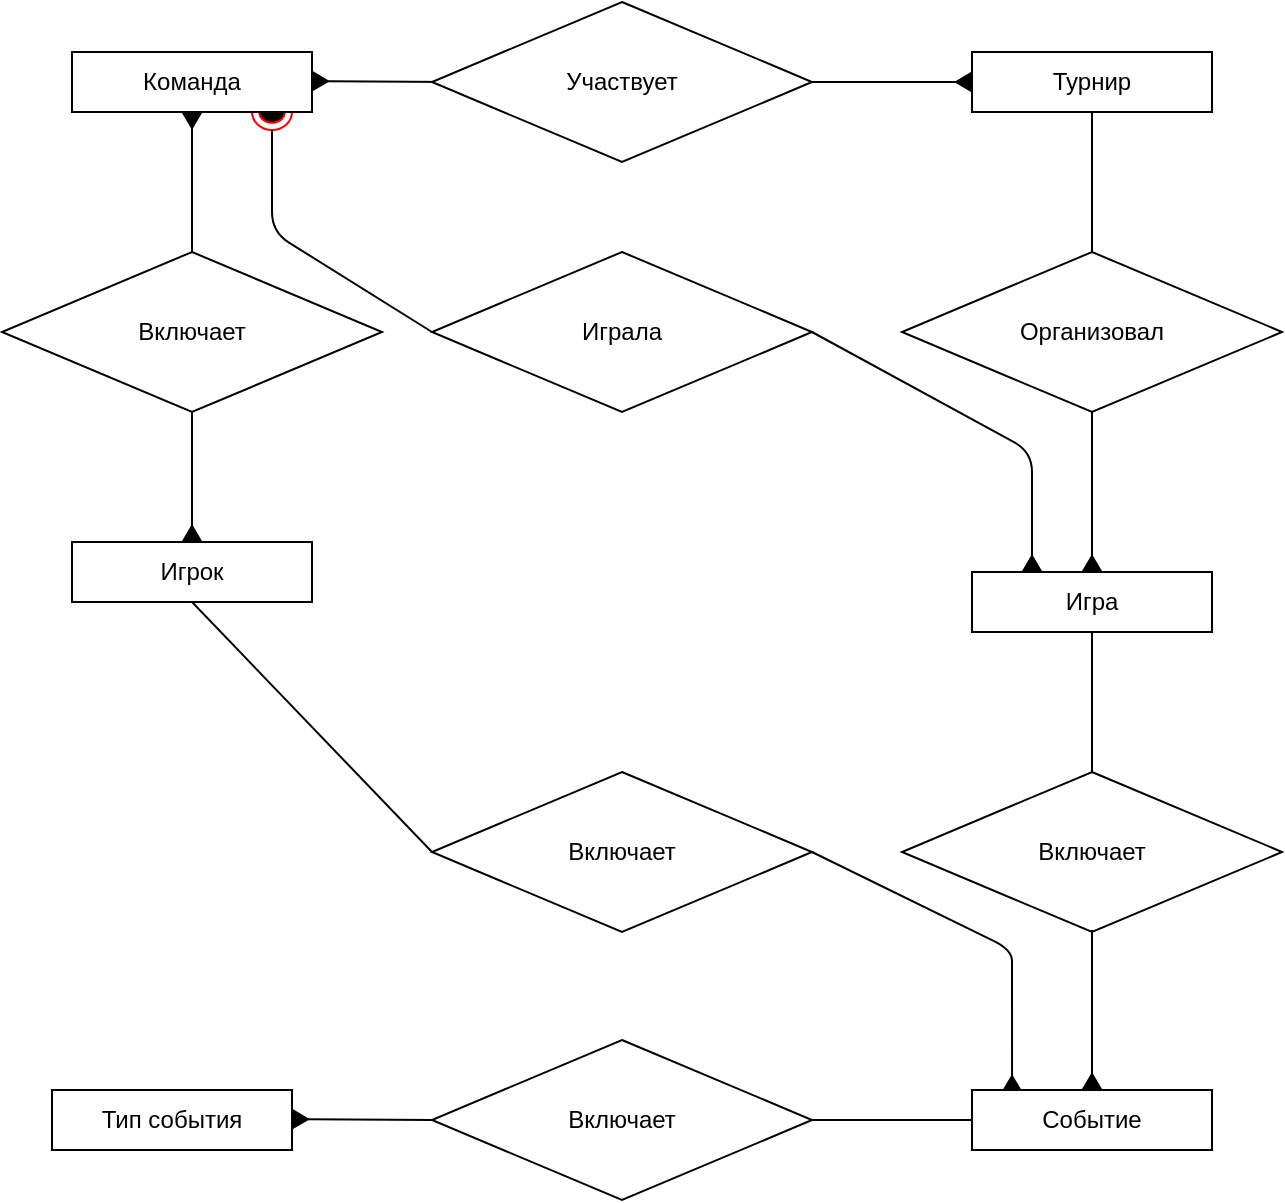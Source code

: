 <mxfile pages="1" version="11.2.8" type="github"><diagram id="CDyXHjdGUTcuaWAjHh6D" name="Page-1"><mxGraphModel dx="1422" dy="723" grid="1" gridSize="10" guides="1" tooltips="1" connect="1" arrows="1" fold="1" page="1" pageScale="1" pageWidth="827" pageHeight="1169" math="0" shadow="0"><root><mxCell id="0"/><mxCell id="1" parent="0"/><mxCell id="TPaCilv_U0LVwrd-3klB-37" value="" style="ellipse;html=1;shape=endState;fillColor=#000000;strokeColor=#ff0000;" vertex="1" parent="1"><mxGeometry x="150" y="111" width="20" height="18" as="geometry"/></mxCell><mxCell id="TPaCilv_U0LVwrd-3klB-33" value="" style="endArrow=diamondThin;endFill=1;endSize=16;html=1;exitX=1;exitY=0.5;exitDx=0;exitDy=0;" edge="1" parent="1" source="TPaCilv_U0LVwrd-3klB-3"><mxGeometry width="160" relative="1" as="geometry"><mxPoint x="130" y="265" as="sourcePoint"/><mxPoint x="520" y="105" as="targetPoint"/></mxGeometry></mxCell><mxCell id="TPaCilv_U0LVwrd-3klB-29" value="" style="endArrow=diamondThin;endFill=1;endSize=16;html=1;exitX=0.5;exitY=1;exitDx=0;exitDy=0;" edge="1" parent="1"><mxGeometry width="160" relative="1" as="geometry"><mxPoint x="120" y="255" as="sourcePoint"/><mxPoint x="120" y="345" as="targetPoint"/></mxGeometry></mxCell><mxCell id="TPaCilv_U0LVwrd-3klB-32" value="" style="endArrow=diamondThin;endFill=1;endSize=16;html=1;exitX=1;exitY=0.5;exitDx=0;exitDy=0;entryX=0.167;entryY=0.367;entryDx=0;entryDy=0;entryPerimeter=0;" edge="1" parent="1" source="TPaCilv_U0LVwrd-3klB-22" target="TPaCilv_U0LVwrd-3klB-17"><mxGeometry width="160" relative="1" as="geometry"><mxPoint x="420" y="479" as="sourcePoint"/><mxPoint x="530" y="608.99" as="targetPoint"/><Array as="points"><mxPoint x="530" y="539"/><mxPoint x="530" y="550"/></Array></mxGeometry></mxCell><mxCell id="TPaCilv_U0LVwrd-3klB-27" value="" style="endArrow=diamondThin;endFill=1;endSize=16;html=1;exitX=0.5;exitY=0;exitDx=0;exitDy=0;" edge="1" parent="1" source="TPaCilv_U0LVwrd-3klB-26"><mxGeometry width="160" relative="1" as="geometry"><mxPoint x="140" y="160.5" as="sourcePoint"/><mxPoint x="120" y="110" as="targetPoint"/></mxGeometry></mxCell><mxCell id="TPaCilv_U0LVwrd-3klB-2" value="" style="endArrow=diamondThin;endFill=1;endSize=16;html=1;" edge="1" parent="1"><mxGeometry width="160" relative="1" as="geometry"><mxPoint x="250" y="105" as="sourcePoint"/><mxPoint x="170" y="104.5" as="targetPoint"/></mxGeometry></mxCell><mxCell id="TPaCilv_U0LVwrd-3klB-4" value="" style="endArrow=diamondThin;endFill=1;endSize=16;html=1;exitX=1;exitY=0.5;exitDx=0;exitDy=0;entryX=0.25;entryY=0.333;entryDx=0;entryDy=0;entryPerimeter=0;" edge="1" parent="1" source="TPaCilv_U0LVwrd-3klB-13" target="TPaCilv_U0LVwrd-3klB-12"><mxGeometry width="160" relative="1" as="geometry"><mxPoint x="430" y="229.5" as="sourcePoint"/><mxPoint x="520" y="229" as="targetPoint"/><Array as="points"><mxPoint x="540" y="290"/><mxPoint x="540" y="340"/></Array></mxGeometry></mxCell><mxCell id="TPaCilv_U0LVwrd-3klB-1" value="Команда" style="rounded=0;whiteSpace=wrap;html=1;" vertex="1" parent="1"><mxGeometry x="60" y="90" width="120" height="30" as="geometry"/></mxCell><mxCell id="TPaCilv_U0LVwrd-3klB-3" value="Участвует" style="rhombus;whiteSpace=wrap;html=1;" vertex="1" parent="1"><mxGeometry x="240" y="65" width="190" height="80" as="geometry"/></mxCell><mxCell id="TPaCilv_U0LVwrd-3klB-5" value="Турнир" style="rounded=0;whiteSpace=wrap;html=1;" vertex="1" parent="1"><mxGeometry x="510" y="90" width="120" height="30" as="geometry"/></mxCell><mxCell id="TPaCilv_U0LVwrd-3klB-6" value="Организовал" style="rhombus;whiteSpace=wrap;html=1;" vertex="1" parent="1"><mxGeometry x="475" y="190" width="190" height="80" as="geometry"/></mxCell><mxCell id="TPaCilv_U0LVwrd-3klB-10" value="" style="endArrow=none;html=1;entryX=0.5;entryY=1;entryDx=0;entryDy=0;exitX=0.5;exitY=0;exitDx=0;exitDy=0;" edge="1" parent="1" source="TPaCilv_U0LVwrd-3klB-6" target="TPaCilv_U0LVwrd-3klB-5"><mxGeometry width="50" height="50" relative="1" as="geometry"><mxPoint x="60" y="340" as="sourcePoint"/><mxPoint x="110" y="290" as="targetPoint"/></mxGeometry></mxCell><mxCell id="TPaCilv_U0LVwrd-3klB-11" value="" style="endArrow=diamondThin;endFill=1;endSize=16;html=1;exitX=0.5;exitY=1;exitDx=0;exitDy=0;" edge="1" parent="1" source="TPaCilv_U0LVwrd-3klB-6"><mxGeometry width="160" relative="1" as="geometry"><mxPoint x="550" y="380.5" as="sourcePoint"/><mxPoint x="570" y="360" as="targetPoint"/></mxGeometry></mxCell><mxCell id="TPaCilv_U0LVwrd-3klB-12" value="Игра" style="rounded=0;whiteSpace=wrap;html=1;" vertex="1" parent="1"><mxGeometry x="510" y="350" width="120" height="30" as="geometry"/></mxCell><mxCell id="TPaCilv_U0LVwrd-3klB-13" value="Играла" style="rhombus;whiteSpace=wrap;html=1;" vertex="1" parent="1"><mxGeometry x="240" y="190" width="190" height="80" as="geometry"/></mxCell><mxCell id="TPaCilv_U0LVwrd-3klB-14" value="Включает" style="rhombus;whiteSpace=wrap;html=1;" vertex="1" parent="1"><mxGeometry x="475" y="450" width="190" height="80" as="geometry"/></mxCell><mxCell id="TPaCilv_U0LVwrd-3klB-15" value="" style="endArrow=none;html=1;entryX=0.5;entryY=1;entryDx=0;entryDy=0;exitX=0.5;exitY=0;exitDx=0;exitDy=0;" edge="1" parent="1" source="TPaCilv_U0LVwrd-3klB-14"><mxGeometry width="50" height="50" relative="1" as="geometry"><mxPoint x="60" y="600" as="sourcePoint"/><mxPoint x="570" y="380" as="targetPoint"/></mxGeometry></mxCell><mxCell id="TPaCilv_U0LVwrd-3klB-16" value="" style="endArrow=diamondThin;endFill=1;endSize=16;html=1;exitX=0.5;exitY=1;exitDx=0;exitDy=0;" edge="1" parent="1"><mxGeometry width="160" relative="1" as="geometry"><mxPoint x="570" y="529" as="sourcePoint"/><mxPoint x="570" y="619" as="targetPoint"/></mxGeometry></mxCell><mxCell id="TPaCilv_U0LVwrd-3klB-17" value="Событие" style="rounded=0;whiteSpace=wrap;html=1;" vertex="1" parent="1"><mxGeometry x="510" y="609" width="120" height="30" as="geometry"/></mxCell><mxCell id="TPaCilv_U0LVwrd-3klB-22" value="Включает" style="rhombus;whiteSpace=wrap;html=1;" vertex="1" parent="1"><mxGeometry x="240" y="450" width="190" height="80" as="geometry"/></mxCell><mxCell id="TPaCilv_U0LVwrd-3klB-23" value="Включает" style="rhombus;whiteSpace=wrap;html=1;" vertex="1" parent="1"><mxGeometry x="240" y="584" width="190" height="80" as="geometry"/></mxCell><mxCell id="TPaCilv_U0LVwrd-3klB-24" value="" style="endArrow=diamondThin;endFill=1;endSize=16;html=1;" edge="1" parent="1"><mxGeometry width="160" relative="1" as="geometry"><mxPoint x="240" y="624" as="sourcePoint"/><mxPoint x="160" y="623.5" as="targetPoint"/></mxGeometry></mxCell><mxCell id="TPaCilv_U0LVwrd-3klB-25" value="Тип события" style="rounded=0;whiteSpace=wrap;html=1;" vertex="1" parent="1"><mxGeometry x="50" y="609" width="120" height="30" as="geometry"/></mxCell><mxCell id="TPaCilv_U0LVwrd-3klB-26" value="Включает" style="rhombus;whiteSpace=wrap;html=1;" vertex="1" parent="1"><mxGeometry x="25" y="190" width="190" height="80" as="geometry"/></mxCell><mxCell id="TPaCilv_U0LVwrd-3klB-28" value="" style="endArrow=none;html=1;entryX=1;entryY=0.5;entryDx=0;entryDy=0;exitX=0;exitY=0.5;exitDx=0;exitDy=0;" edge="1" parent="1" source="TPaCilv_U0LVwrd-3klB-17" target="TPaCilv_U0LVwrd-3klB-23"><mxGeometry width="50" height="50" relative="1" as="geometry"><mxPoint x="580" y="460" as="sourcePoint"/><mxPoint x="580" y="390" as="targetPoint"/></mxGeometry></mxCell><mxCell id="TPaCilv_U0LVwrd-3klB-30" value="Игрок" style="rounded=0;whiteSpace=wrap;html=1;" vertex="1" parent="1"><mxGeometry x="60" y="335" width="120" height="30" as="geometry"/></mxCell><mxCell id="TPaCilv_U0LVwrd-3klB-31" value="" style="endArrow=none;html=1;entryX=0;entryY=0.5;entryDx=0;entryDy=0;exitX=0.5;exitY=1;exitDx=0;exitDy=0;" edge="1" parent="1" source="TPaCilv_U0LVwrd-3klB-30" target="TPaCilv_U0LVwrd-3klB-22"><mxGeometry width="50" height="50" relative="1" as="geometry"><mxPoint x="30" y="740" as="sourcePoint"/><mxPoint x="80" y="690" as="targetPoint"/></mxGeometry></mxCell><mxCell id="TPaCilv_U0LVwrd-3klB-38" value="" style="endArrow=none;html=1;entryX=0;entryY=0.5;entryDx=0;entryDy=0;exitX=0.5;exitY=1;exitDx=0;exitDy=0;" edge="1" parent="1" source="TPaCilv_U0LVwrd-3klB-37" target="TPaCilv_U0LVwrd-3klB-13"><mxGeometry width="50" height="50" relative="1" as="geometry"><mxPoint x="155" y="320" as="sourcePoint"/><mxPoint x="205" y="270" as="targetPoint"/><Array as="points"><mxPoint x="160" y="180"/></Array></mxGeometry></mxCell></root></mxGraphModel></diagram></mxfile>